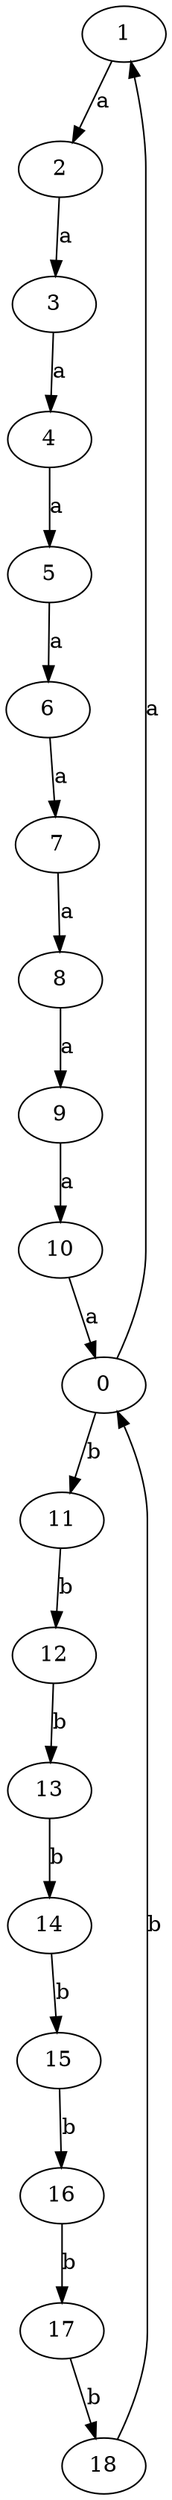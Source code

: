 digraph  {
1;
2;
3;
4;
5;
6;
7;
8;
9;
10;
0;
11;
12;
13;
14;
15;
16;
17;
18;
1 -> 2  [key=0, label=a];
2 -> 3  [key=0, label=a];
3 -> 4  [key=0, label=a];
4 -> 5  [key=0, label=a];
5 -> 6  [key=0, label=a];
6 -> 7  [key=0, label=a];
7 -> 8  [key=0, label=a];
8 -> 9  [key=0, label=a];
9 -> 10  [key=0, label=a];
10 -> 0  [key=0, label=a];
0 -> 1  [key=0, label=a];
0 -> 11  [key=0, label=b];
11 -> 12  [key=0, label=b];
12 -> 13  [key=0, label=b];
13 -> 14  [key=0, label=b];
14 -> 15  [key=0, label=b];
15 -> 16  [key=0, label=b];
16 -> 17  [key=0, label=b];
17 -> 18  [key=0, label=b];
18 -> 0  [key=0, label=b];
}
